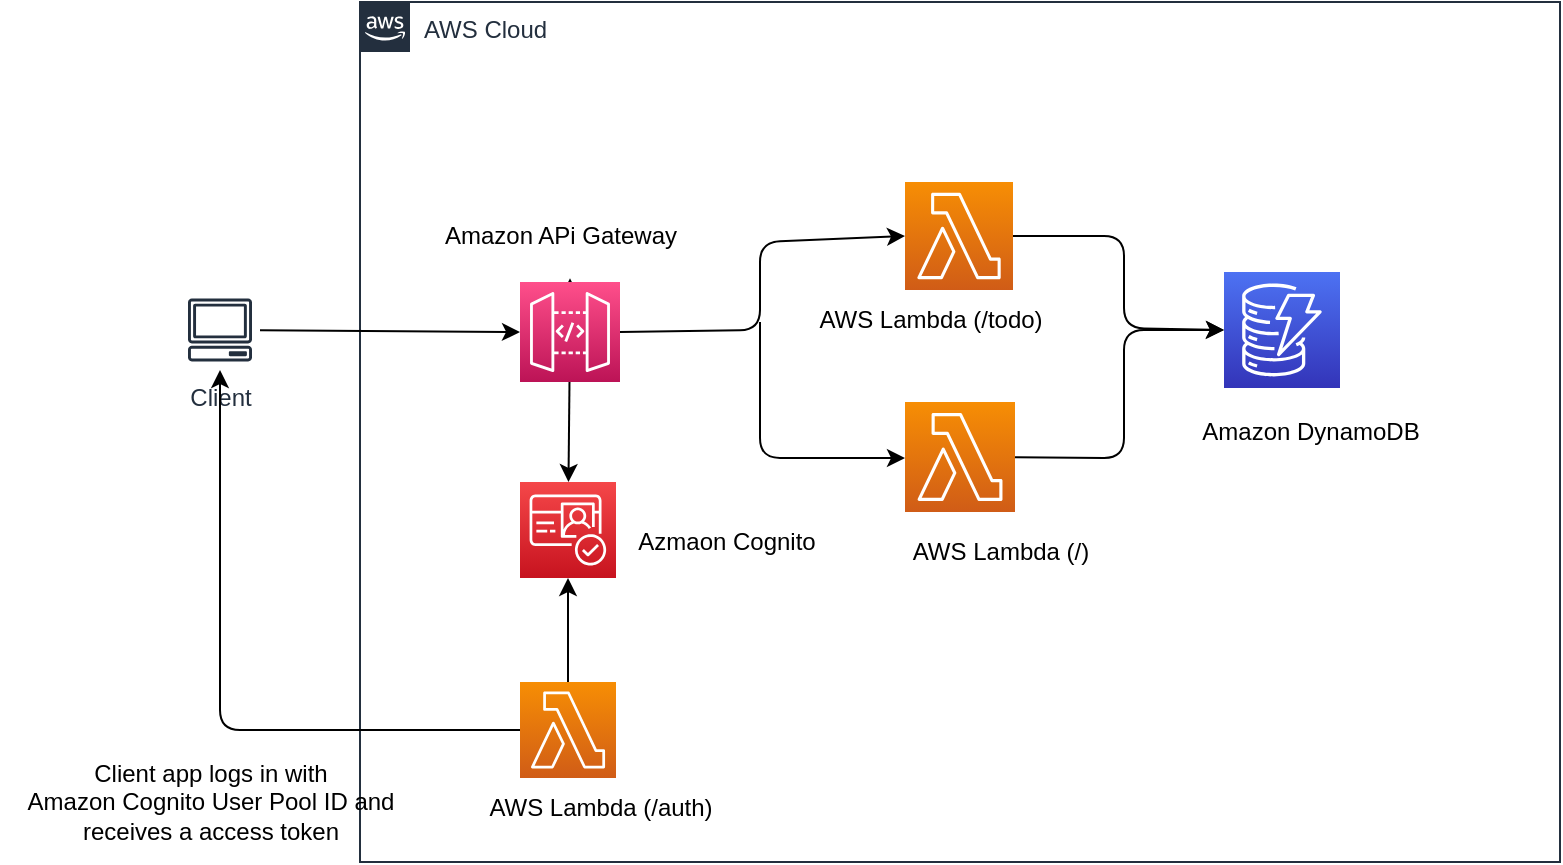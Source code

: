<mxfile>
    <diagram id="2BYC0YICQsnBey_VmjP-" name="Page-1">
        <mxGraphModel dx="2018" dy="1100" grid="1" gridSize="10" guides="1" tooltips="1" connect="1" arrows="1" fold="1" page="1" pageScale="1" pageWidth="850" pageHeight="1100" math="0" shadow="0">
            <root>
                <mxCell id="0"/>
                <mxCell id="1" parent="0"/>
                <mxCell id="6" value="AWS Cloud" style="points=[[0,0],[0.25,0],[0.5,0],[0.75,0],[1,0],[1,0.25],[1,0.5],[1,0.75],[1,1],[0.75,1],[0.5,1],[0.25,1],[0,1],[0,0.75],[0,0.5],[0,0.25]];outlineConnect=0;gradientColor=none;html=1;whiteSpace=wrap;fontSize=12;fontStyle=0;container=1;pointerEvents=0;collapsible=0;recursiveResize=0;shape=mxgraph.aws4.group;grIcon=mxgraph.aws4.group_aws_cloud_alt;strokeColor=#232F3E;fillColor=none;verticalAlign=top;align=left;spacingLeft=30;fontColor=#232F3E;dashed=0;" vertex="1" parent="1">
                    <mxGeometry x="50" y="220" width="600" height="430" as="geometry"/>
                </mxCell>
                <mxCell id="13" value="" style="edgeStyle=none;html=1;" edge="1" parent="6" source="7" target="8">
                    <mxGeometry relative="1" as="geometry"/>
                </mxCell>
                <mxCell id="18" style="edgeStyle=none;html=1;exitX=1;exitY=0.5;exitDx=0;exitDy=0;exitPerimeter=0;entryX=0;entryY=0.5;entryDx=0;entryDy=0;entryPerimeter=0;" edge="1" parent="6" source="7" target="11">
                    <mxGeometry relative="1" as="geometry">
                        <Array as="points">
                            <mxPoint x="200" y="164"/>
                            <mxPoint x="200" y="120"/>
                        </Array>
                    </mxGeometry>
                </mxCell>
                <mxCell id="28" style="edgeStyle=elbowEdgeStyle;elbow=vertical;html=1;" edge="1" parent="6" source="7" target="6">
                    <mxGeometry relative="1" as="geometry"/>
                </mxCell>
                <mxCell id="36" style="edgeStyle=elbowEdgeStyle;elbow=vertical;html=1;entryX=0;entryY=0.5;entryDx=0;entryDy=0;entryPerimeter=0;" edge="1" parent="6" target="21">
                    <mxGeometry relative="1" as="geometry">
                        <mxPoint x="200" y="160" as="sourcePoint"/>
                        <Array as="points">
                            <mxPoint x="200" y="228"/>
                        </Array>
                    </mxGeometry>
                </mxCell>
                <mxCell id="7" value="" style="sketch=0;points=[[0,0,0],[0.25,0,0],[0.5,0,0],[0.75,0,0],[1,0,0],[0,1,0],[0.25,1,0],[0.5,1,0],[0.75,1,0],[1,1,0],[0,0.25,0],[0,0.5,0],[0,0.75,0],[1,0.25,0],[1,0.5,0],[1,0.75,0]];outlineConnect=0;fontColor=#232F3E;gradientColor=#FF4F8B;gradientDirection=north;fillColor=#BC1356;strokeColor=#ffffff;dashed=0;verticalLabelPosition=bottom;verticalAlign=top;align=center;html=1;fontSize=12;fontStyle=0;aspect=fixed;shape=mxgraph.aws4.resourceIcon;resIcon=mxgraph.aws4.api_gateway;" vertex="1" parent="6">
                    <mxGeometry x="80" y="140" width="50" height="50" as="geometry"/>
                </mxCell>
                <mxCell id="8" value="" style="sketch=0;points=[[0,0,0],[0.25,0,0],[0.5,0,0],[0.75,0,0],[1,0,0],[0,1,0],[0.25,1,0],[0.5,1,0],[0.75,1,0],[1,1,0],[0,0.25,0],[0,0.5,0],[0,0.75,0],[1,0.25,0],[1,0.5,0],[1,0.75,0]];outlineConnect=0;fontColor=#232F3E;gradientColor=#F54749;gradientDirection=north;fillColor=#C7131F;strokeColor=#ffffff;dashed=0;verticalLabelPosition=bottom;verticalAlign=top;align=center;html=1;fontSize=12;fontStyle=0;aspect=fixed;shape=mxgraph.aws4.resourceIcon;resIcon=mxgraph.aws4.cognito;" vertex="1" parent="6">
                    <mxGeometry x="80" y="240" width="48" height="48" as="geometry"/>
                </mxCell>
                <mxCell id="14" value="" style="edgeStyle=none;html=1;" edge="1" parent="6" source="9" target="8">
                    <mxGeometry relative="1" as="geometry"/>
                </mxCell>
                <mxCell id="9" value="" style="sketch=0;points=[[0,0,0],[0.25,0,0],[0.5,0,0],[0.75,0,0],[1,0,0],[0,1,0],[0.25,1,0],[0.5,1,0],[0.75,1,0],[1,1,0],[0,0.25,0],[0,0.5,0],[0,0.75,0],[1,0.25,0],[1,0.5,0],[1,0.75,0]];outlineConnect=0;fontColor=#232F3E;gradientColor=#F78E04;gradientDirection=north;fillColor=#D05C17;strokeColor=#ffffff;dashed=0;verticalLabelPosition=bottom;verticalAlign=top;align=center;html=1;fontSize=12;fontStyle=0;aspect=fixed;shape=mxgraph.aws4.resourceIcon;resIcon=mxgraph.aws4.lambda;" vertex="1" parent="6">
                    <mxGeometry x="80" y="340" width="48" height="48" as="geometry"/>
                </mxCell>
                <mxCell id="23" style="edgeStyle=none;html=1;entryX=0;entryY=0.5;entryDx=0;entryDy=0;entryPerimeter=0;" edge="1" parent="6" source="11" target="12">
                    <mxGeometry relative="1" as="geometry">
                        <Array as="points">
                            <mxPoint x="382" y="117"/>
                            <mxPoint x="382" y="163"/>
                        </Array>
                    </mxGeometry>
                </mxCell>
                <mxCell id="11" value="" style="sketch=0;points=[[0,0,0],[0.25,0,0],[0.5,0,0],[0.75,0,0],[1,0,0],[0,1,0],[0.25,1,0],[0.5,1,0],[0.75,1,0],[1,1,0],[0,0.25,0],[0,0.5,0],[0,0.75,0],[1,0.25,0],[1,0.5,0],[1,0.75,0]];outlineConnect=0;fontColor=#232F3E;gradientColor=#F78E04;gradientDirection=north;fillColor=#D05C17;strokeColor=#ffffff;dashed=0;verticalLabelPosition=bottom;verticalAlign=top;align=center;html=1;fontSize=12;fontStyle=0;aspect=fixed;shape=mxgraph.aws4.resourceIcon;resIcon=mxgraph.aws4.lambda;" vertex="1" parent="6">
                    <mxGeometry x="272.5" y="90" width="54" height="54" as="geometry"/>
                </mxCell>
                <mxCell id="12" value="" style="sketch=0;points=[[0,0,0],[0.25,0,0],[0.5,0,0],[0.75,0,0],[1,0,0],[0,1,0],[0.25,1,0],[0.5,1,0],[0.75,1,0],[1,1,0],[0,0.25,0],[0,0.5,0],[0,0.75,0],[1,0.25,0],[1,0.5,0],[1,0.75,0]];outlineConnect=0;fontColor=#232F3E;gradientColor=#4D72F3;gradientDirection=north;fillColor=#3334B9;strokeColor=#ffffff;dashed=0;verticalLabelPosition=bottom;verticalAlign=top;align=center;html=1;fontSize=12;fontStyle=0;aspect=fixed;shape=mxgraph.aws4.resourceIcon;resIcon=mxgraph.aws4.dynamodb;" vertex="1" parent="6">
                    <mxGeometry x="432" y="135" width="58" height="58" as="geometry"/>
                </mxCell>
                <mxCell id="24" style="edgeStyle=none;html=1;entryX=0;entryY=0.5;entryDx=0;entryDy=0;entryPerimeter=0;" edge="1" parent="6" source="21" target="12">
                    <mxGeometry relative="1" as="geometry">
                        <Array as="points">
                            <mxPoint x="382" y="228"/>
                            <mxPoint x="382" y="164"/>
                        </Array>
                    </mxGeometry>
                </mxCell>
                <mxCell id="21" value="" style="sketch=0;points=[[0,0,0],[0.25,0,0],[0.5,0,0],[0.75,0,0],[1,0,0],[0,1,0],[0.25,1,0],[0.5,1,0],[0.75,1,0],[1,1,0],[0,0.25,0],[0,0.5,0],[0,0.75,0],[1,0.25,0],[1,0.5,0],[1,0.75,0]];outlineConnect=0;fontColor=#232F3E;gradientColor=#F78E04;gradientDirection=north;fillColor=#D05C17;strokeColor=#ffffff;dashed=0;verticalLabelPosition=bottom;verticalAlign=top;align=center;html=1;fontSize=12;fontStyle=0;aspect=fixed;shape=mxgraph.aws4.resourceIcon;resIcon=mxgraph.aws4.lambda;" vertex="1" parent="6">
                    <mxGeometry x="272.5" y="200" width="55" height="55" as="geometry"/>
                </mxCell>
                <mxCell id="38" value="Azmaon Cognito" style="text;html=1;align=center;verticalAlign=middle;resizable=0;points=[];autosize=1;strokeColor=none;fillColor=none;" vertex="1" parent="6">
                    <mxGeometry x="128" y="255" width="110" height="30" as="geometry"/>
                </mxCell>
                <mxCell id="39" value="AWS Lambda (/auth)" style="text;html=1;align=center;verticalAlign=middle;resizable=0;points=[];autosize=1;strokeColor=none;fillColor=none;" vertex="1" parent="6">
                    <mxGeometry x="50" y="388" width="140" height="30" as="geometry"/>
                </mxCell>
                <mxCell id="40" value="AWS Lambda (/todo)" style="text;html=1;align=center;verticalAlign=middle;resizable=0;points=[];autosize=1;strokeColor=none;fillColor=none;" vertex="1" parent="6">
                    <mxGeometry x="215" y="144" width="140" height="30" as="geometry"/>
                </mxCell>
                <mxCell id="41" value="AWS Lambda (/)" style="text;html=1;align=center;verticalAlign=middle;resizable=0;points=[];autosize=1;strokeColor=none;fillColor=none;" vertex="1" parent="6">
                    <mxGeometry x="265" y="260" width="110" height="30" as="geometry"/>
                </mxCell>
                <mxCell id="42" value="Amazon DynamoDB" style="text;html=1;align=center;verticalAlign=middle;resizable=0;points=[];autosize=1;strokeColor=none;fillColor=none;" vertex="1" parent="6">
                    <mxGeometry x="410" y="200" width="130" height="30" as="geometry"/>
                </mxCell>
                <mxCell id="37" value="Amazon APi Gateway" style="text;html=1;align=center;verticalAlign=middle;resizable=0;points=[];autosize=1;strokeColor=none;fillColor=none;" vertex="1" parent="6">
                    <mxGeometry x="30" y="102" width="140" height="30" as="geometry"/>
                </mxCell>
                <mxCell id="16" style="edgeStyle=none;html=1;entryX=0;entryY=0.5;entryDx=0;entryDy=0;entryPerimeter=0;" edge="1" parent="1" source="15" target="7">
                    <mxGeometry relative="1" as="geometry"/>
                </mxCell>
                <mxCell id="15" value="Client" style="sketch=0;outlineConnect=0;fontColor=#232F3E;gradientColor=none;strokeColor=#232F3E;fillColor=#ffffff;dashed=0;verticalLabelPosition=bottom;verticalAlign=top;align=center;html=1;fontSize=12;fontStyle=0;aspect=fixed;shape=mxgraph.aws4.resourceIcon;resIcon=mxgraph.aws4.client;" vertex="1" parent="1">
                    <mxGeometry x="-40" y="364" width="40" height="40" as="geometry"/>
                </mxCell>
                <mxCell id="17" style="edgeStyle=none;html=1;" edge="1" parent="1" source="9" target="15">
                    <mxGeometry relative="1" as="geometry">
                        <Array as="points">
                            <mxPoint x="-20" y="584"/>
                        </Array>
                    </mxGeometry>
                </mxCell>
                <mxCell id="43" value="Client app logs in with &lt;br&gt;Amazon Cognito User Pool ID and&lt;br&gt;receives a access token&lt;br&gt;" style="text;html=1;align=center;verticalAlign=middle;resizable=0;points=[];autosize=1;strokeColor=none;fillColor=none;" vertex="1" parent="1">
                    <mxGeometry x="-130" y="590" width="210" height="60" as="geometry"/>
                </mxCell>
            </root>
        </mxGraphModel>
    </diagram>
</mxfile>